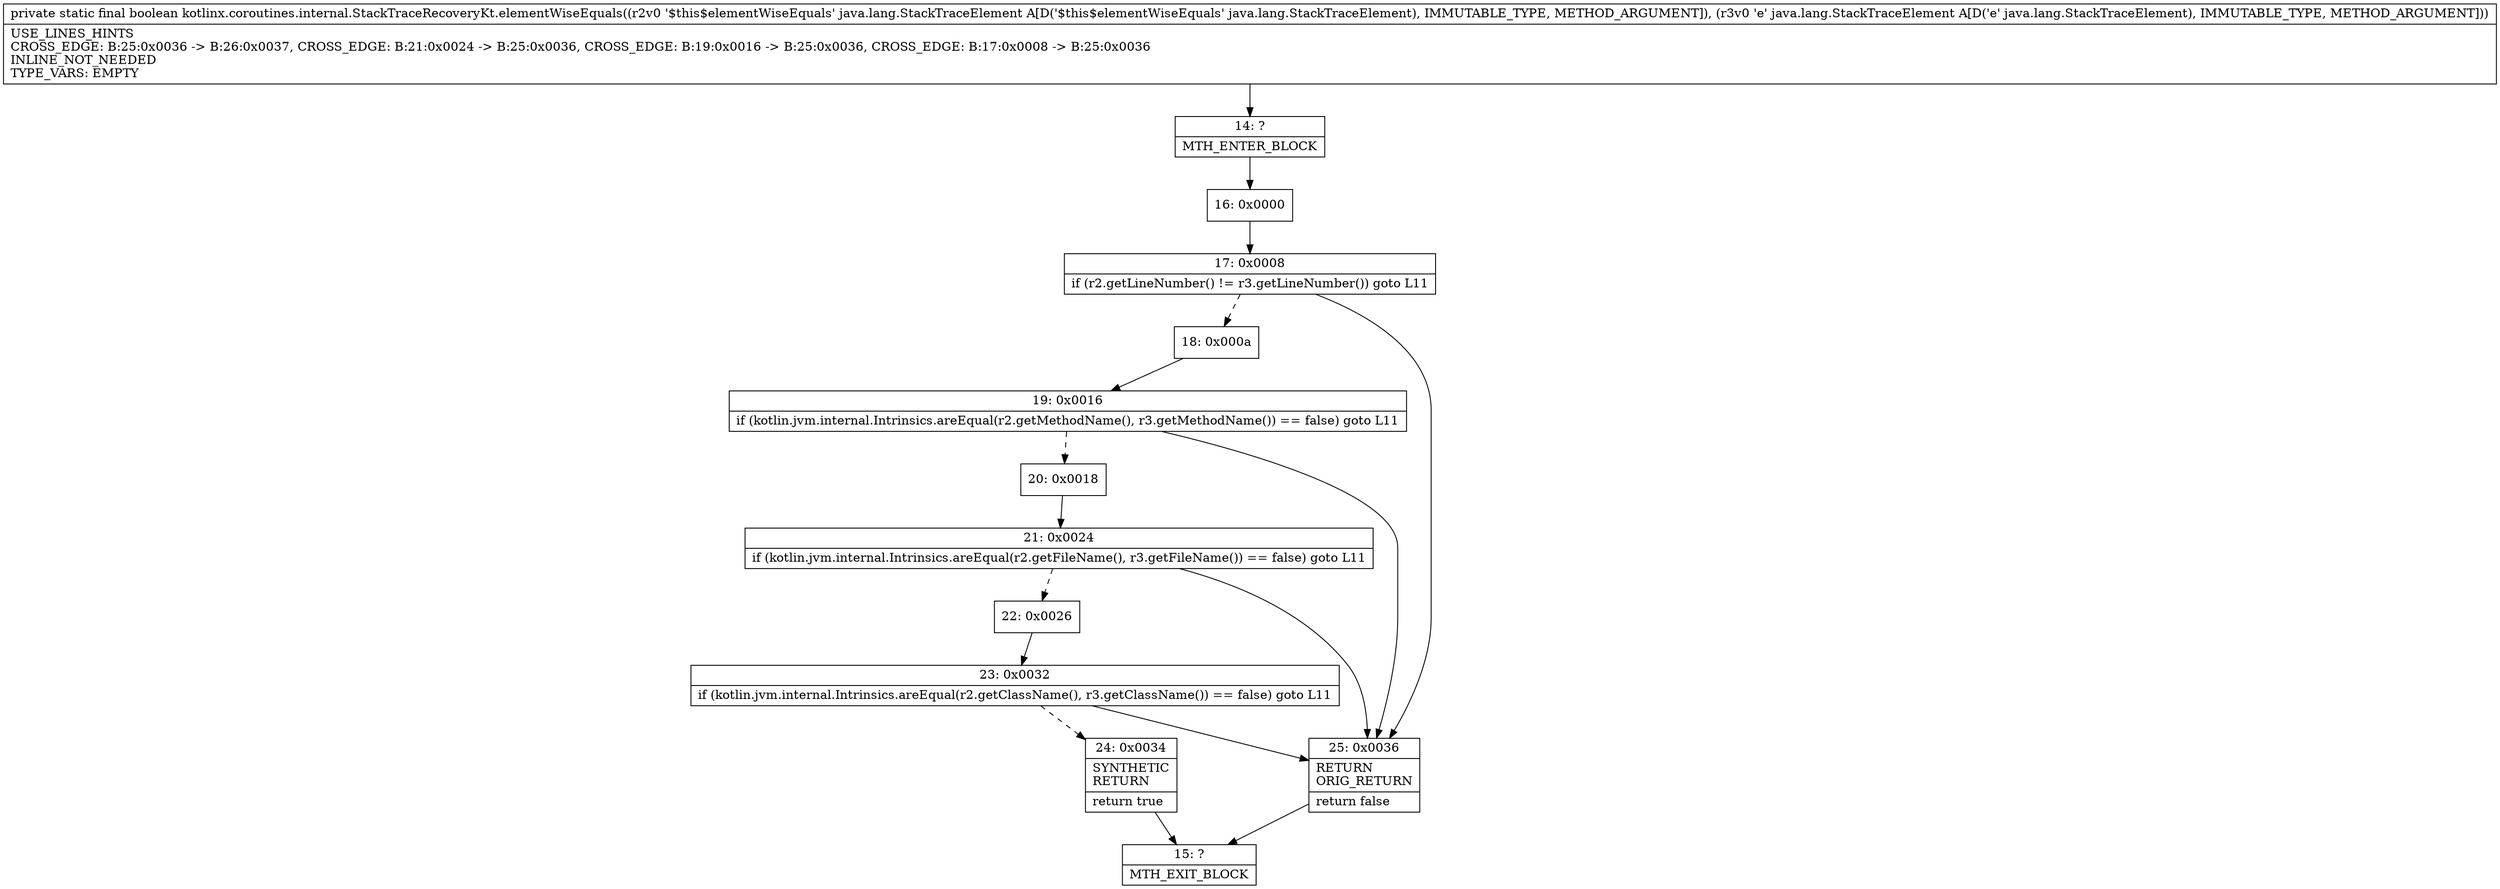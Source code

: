 digraph "CFG forkotlinx.coroutines.internal.StackTraceRecoveryKt.elementWiseEquals(Ljava\/lang\/StackTraceElement;Ljava\/lang\/StackTraceElement;)Z" {
Node_14 [shape=record,label="{14\:\ ?|MTH_ENTER_BLOCK\l}"];
Node_16 [shape=record,label="{16\:\ 0x0000}"];
Node_17 [shape=record,label="{17\:\ 0x0008|if (r2.getLineNumber() != r3.getLineNumber()) goto L11\l}"];
Node_18 [shape=record,label="{18\:\ 0x000a}"];
Node_19 [shape=record,label="{19\:\ 0x0016|if (kotlin.jvm.internal.Intrinsics.areEqual(r2.getMethodName(), r3.getMethodName()) == false) goto L11\l}"];
Node_20 [shape=record,label="{20\:\ 0x0018}"];
Node_21 [shape=record,label="{21\:\ 0x0024|if (kotlin.jvm.internal.Intrinsics.areEqual(r2.getFileName(), r3.getFileName()) == false) goto L11\l}"];
Node_22 [shape=record,label="{22\:\ 0x0026}"];
Node_23 [shape=record,label="{23\:\ 0x0032|if (kotlin.jvm.internal.Intrinsics.areEqual(r2.getClassName(), r3.getClassName()) == false) goto L11\l}"];
Node_24 [shape=record,label="{24\:\ 0x0034|SYNTHETIC\lRETURN\l|return true\l}"];
Node_15 [shape=record,label="{15\:\ ?|MTH_EXIT_BLOCK\l}"];
Node_25 [shape=record,label="{25\:\ 0x0036|RETURN\lORIG_RETURN\l|return false\l}"];
MethodNode[shape=record,label="{private static final boolean kotlinx.coroutines.internal.StackTraceRecoveryKt.elementWiseEquals((r2v0 '$this$elementWiseEquals' java.lang.StackTraceElement A[D('$this$elementWiseEquals' java.lang.StackTraceElement), IMMUTABLE_TYPE, METHOD_ARGUMENT]), (r3v0 'e' java.lang.StackTraceElement A[D('e' java.lang.StackTraceElement), IMMUTABLE_TYPE, METHOD_ARGUMENT]))  | USE_LINES_HINTS\lCROSS_EDGE: B:25:0x0036 \-\> B:26:0x0037, CROSS_EDGE: B:21:0x0024 \-\> B:25:0x0036, CROSS_EDGE: B:19:0x0016 \-\> B:25:0x0036, CROSS_EDGE: B:17:0x0008 \-\> B:25:0x0036\lINLINE_NOT_NEEDED\lTYPE_VARS: EMPTY\l}"];
MethodNode -> Node_14;Node_14 -> Node_16;
Node_16 -> Node_17;
Node_17 -> Node_18[style=dashed];
Node_17 -> Node_25;
Node_18 -> Node_19;
Node_19 -> Node_20[style=dashed];
Node_19 -> Node_25;
Node_20 -> Node_21;
Node_21 -> Node_22[style=dashed];
Node_21 -> Node_25;
Node_22 -> Node_23;
Node_23 -> Node_24[style=dashed];
Node_23 -> Node_25;
Node_24 -> Node_15;
Node_25 -> Node_15;
}


